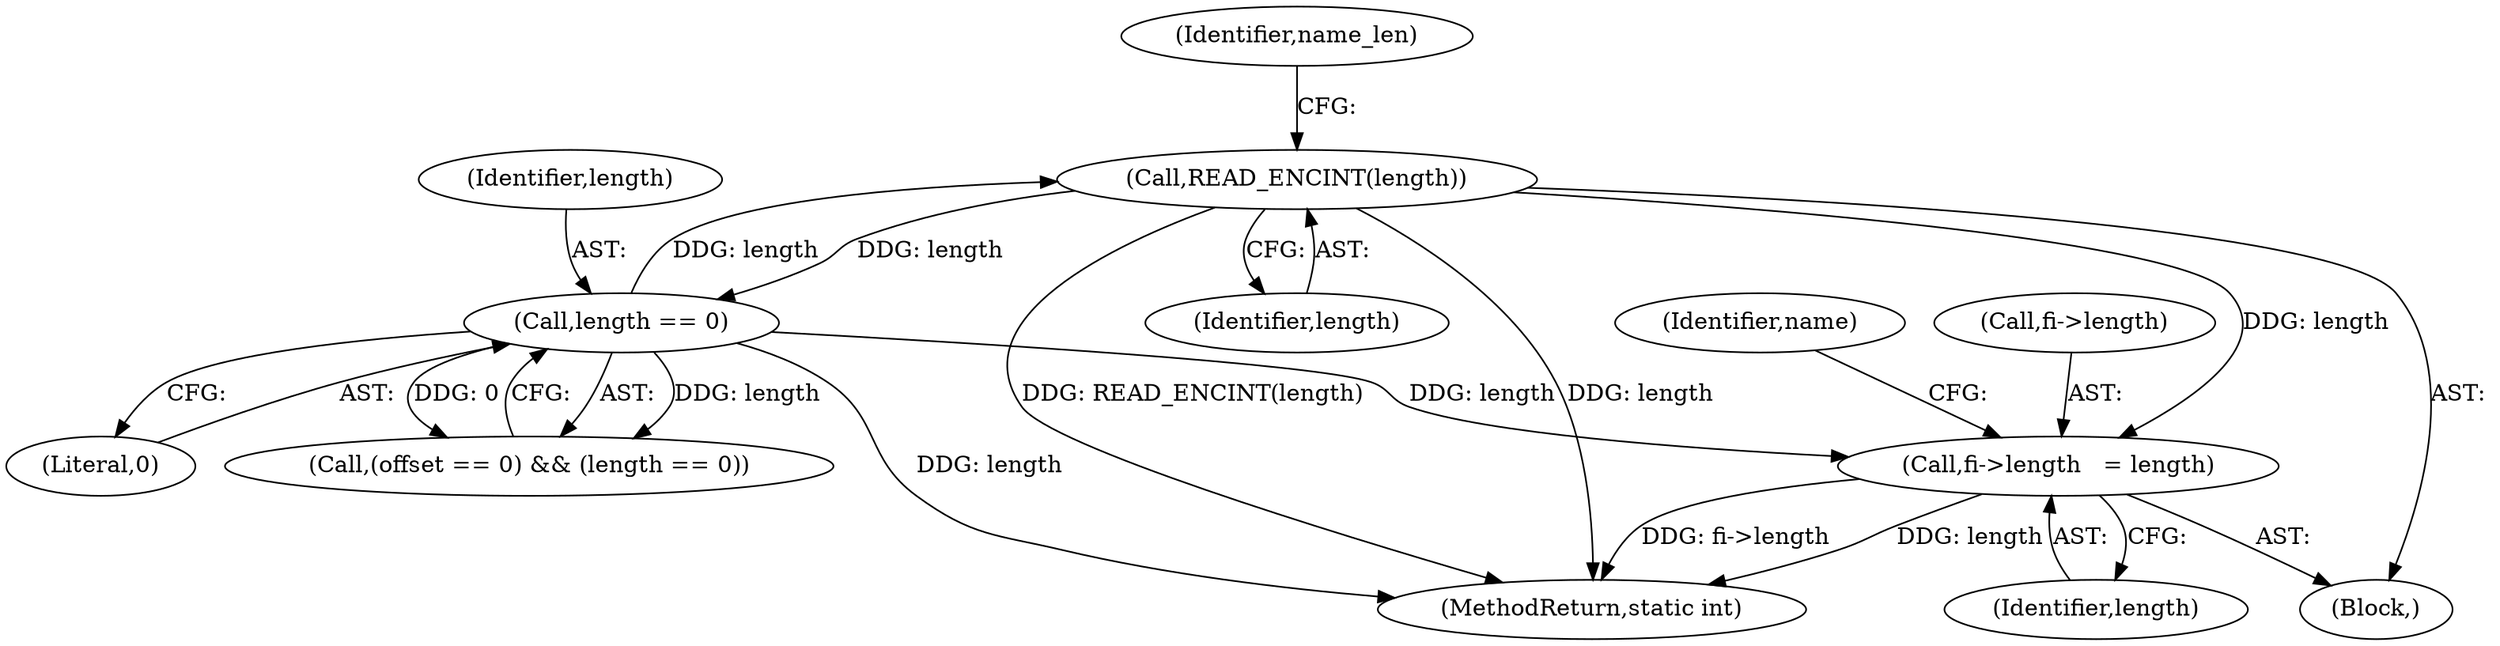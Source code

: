 digraph "0_libmspack_2f084136cfe0d05e5bf5703f3e83c6d955234b4d@pointer" {
"1000900" [label="(Call,fi->length   = length)"];
"1000792" [label="(Call,READ_ENCINT(length))"];
"1000814" [label="(Call,length == 0)"];
"1000814" [label="(Call,length == 0)"];
"1000810" [label="(Call,(offset == 0) && (length == 0))"];
"1000793" [label="(Identifier,length)"];
"1000797" [label="(Identifier,name_len)"];
"1000900" [label="(Call,fi->length   = length)"];
"1000906" [label="(Identifier,name)"];
"1000792" [label="(Call,READ_ENCINT(length))"];
"1001059" [label="(MethodReturn,static int)"];
"1000816" [label="(Literal,0)"];
"1000904" [label="(Identifier,length)"];
"1000901" [label="(Call,fi->length)"];
"1000770" [label="(Block,)"];
"1000815" [label="(Identifier,length)"];
"1000900" -> "1000770"  [label="AST: "];
"1000900" -> "1000904"  [label="CFG: "];
"1000901" -> "1000900"  [label="AST: "];
"1000904" -> "1000900"  [label="AST: "];
"1000906" -> "1000900"  [label="CFG: "];
"1000900" -> "1001059"  [label="DDG: length"];
"1000900" -> "1001059"  [label="DDG: fi->length"];
"1000792" -> "1000900"  [label="DDG: length"];
"1000814" -> "1000900"  [label="DDG: length"];
"1000792" -> "1000770"  [label="AST: "];
"1000792" -> "1000793"  [label="CFG: "];
"1000793" -> "1000792"  [label="AST: "];
"1000797" -> "1000792"  [label="CFG: "];
"1000792" -> "1001059"  [label="DDG: READ_ENCINT(length)"];
"1000792" -> "1001059"  [label="DDG: length"];
"1000814" -> "1000792"  [label="DDG: length"];
"1000792" -> "1000814"  [label="DDG: length"];
"1000814" -> "1000810"  [label="AST: "];
"1000814" -> "1000816"  [label="CFG: "];
"1000815" -> "1000814"  [label="AST: "];
"1000816" -> "1000814"  [label="AST: "];
"1000810" -> "1000814"  [label="CFG: "];
"1000814" -> "1001059"  [label="DDG: length"];
"1000814" -> "1000810"  [label="DDG: length"];
"1000814" -> "1000810"  [label="DDG: 0"];
}
